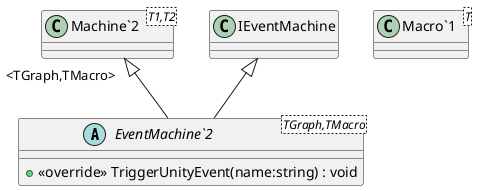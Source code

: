 @startuml
abstract class "EventMachine`2"<TGraph,TMacro> {
    + <<override>> TriggerUnityEvent(name:string) : void
}
class "Machine`2"<T1,T2> {
}
class "Macro`1"<T> {
}
"Machine`2" "<TGraph,TMacro>" <|-- "EventMachine`2"
IEventMachine <|-- "EventMachine`2"
@enduml
